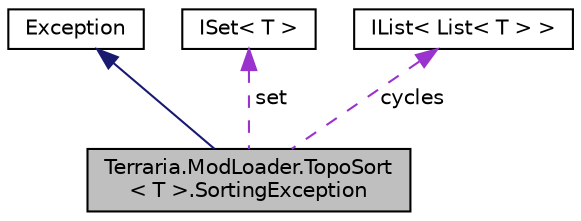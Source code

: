 digraph "Terraria.ModLoader.TopoSort&lt; T &gt;.SortingException"
{
 // LATEX_PDF_SIZE
  edge [fontname="Helvetica",fontsize="10",labelfontname="Helvetica",labelfontsize="10"];
  node [fontname="Helvetica",fontsize="10",shape=record];
  Node1 [label="Terraria.ModLoader.TopoSort\l\< T \>.SortingException",height=0.2,width=0.4,color="black", fillcolor="grey75", style="filled", fontcolor="black",tooltip=" "];
  Node2 -> Node1 [dir="back",color="midnightblue",fontsize="10",style="solid",fontname="Helvetica"];
  Node2 [label="Exception",height=0.2,width=0.4,color="black", fillcolor="white", style="filled",URL="$class_exception.html",tooltip=" "];
  Node3 -> Node1 [dir="back",color="darkorchid3",fontsize="10",style="dashed",label=" set" ,fontname="Helvetica"];
  Node3 [label="ISet\< T \>",height=0.2,width=0.4,color="black", fillcolor="white", style="filled",tooltip=" "];
  Node4 -> Node1 [dir="back",color="darkorchid3",fontsize="10",style="dashed",label=" cycles" ,fontname="Helvetica"];
  Node4 [label="IList\< List\< T \> \>",height=0.2,width=0.4,color="black", fillcolor="white", style="filled",tooltip=" "];
}
